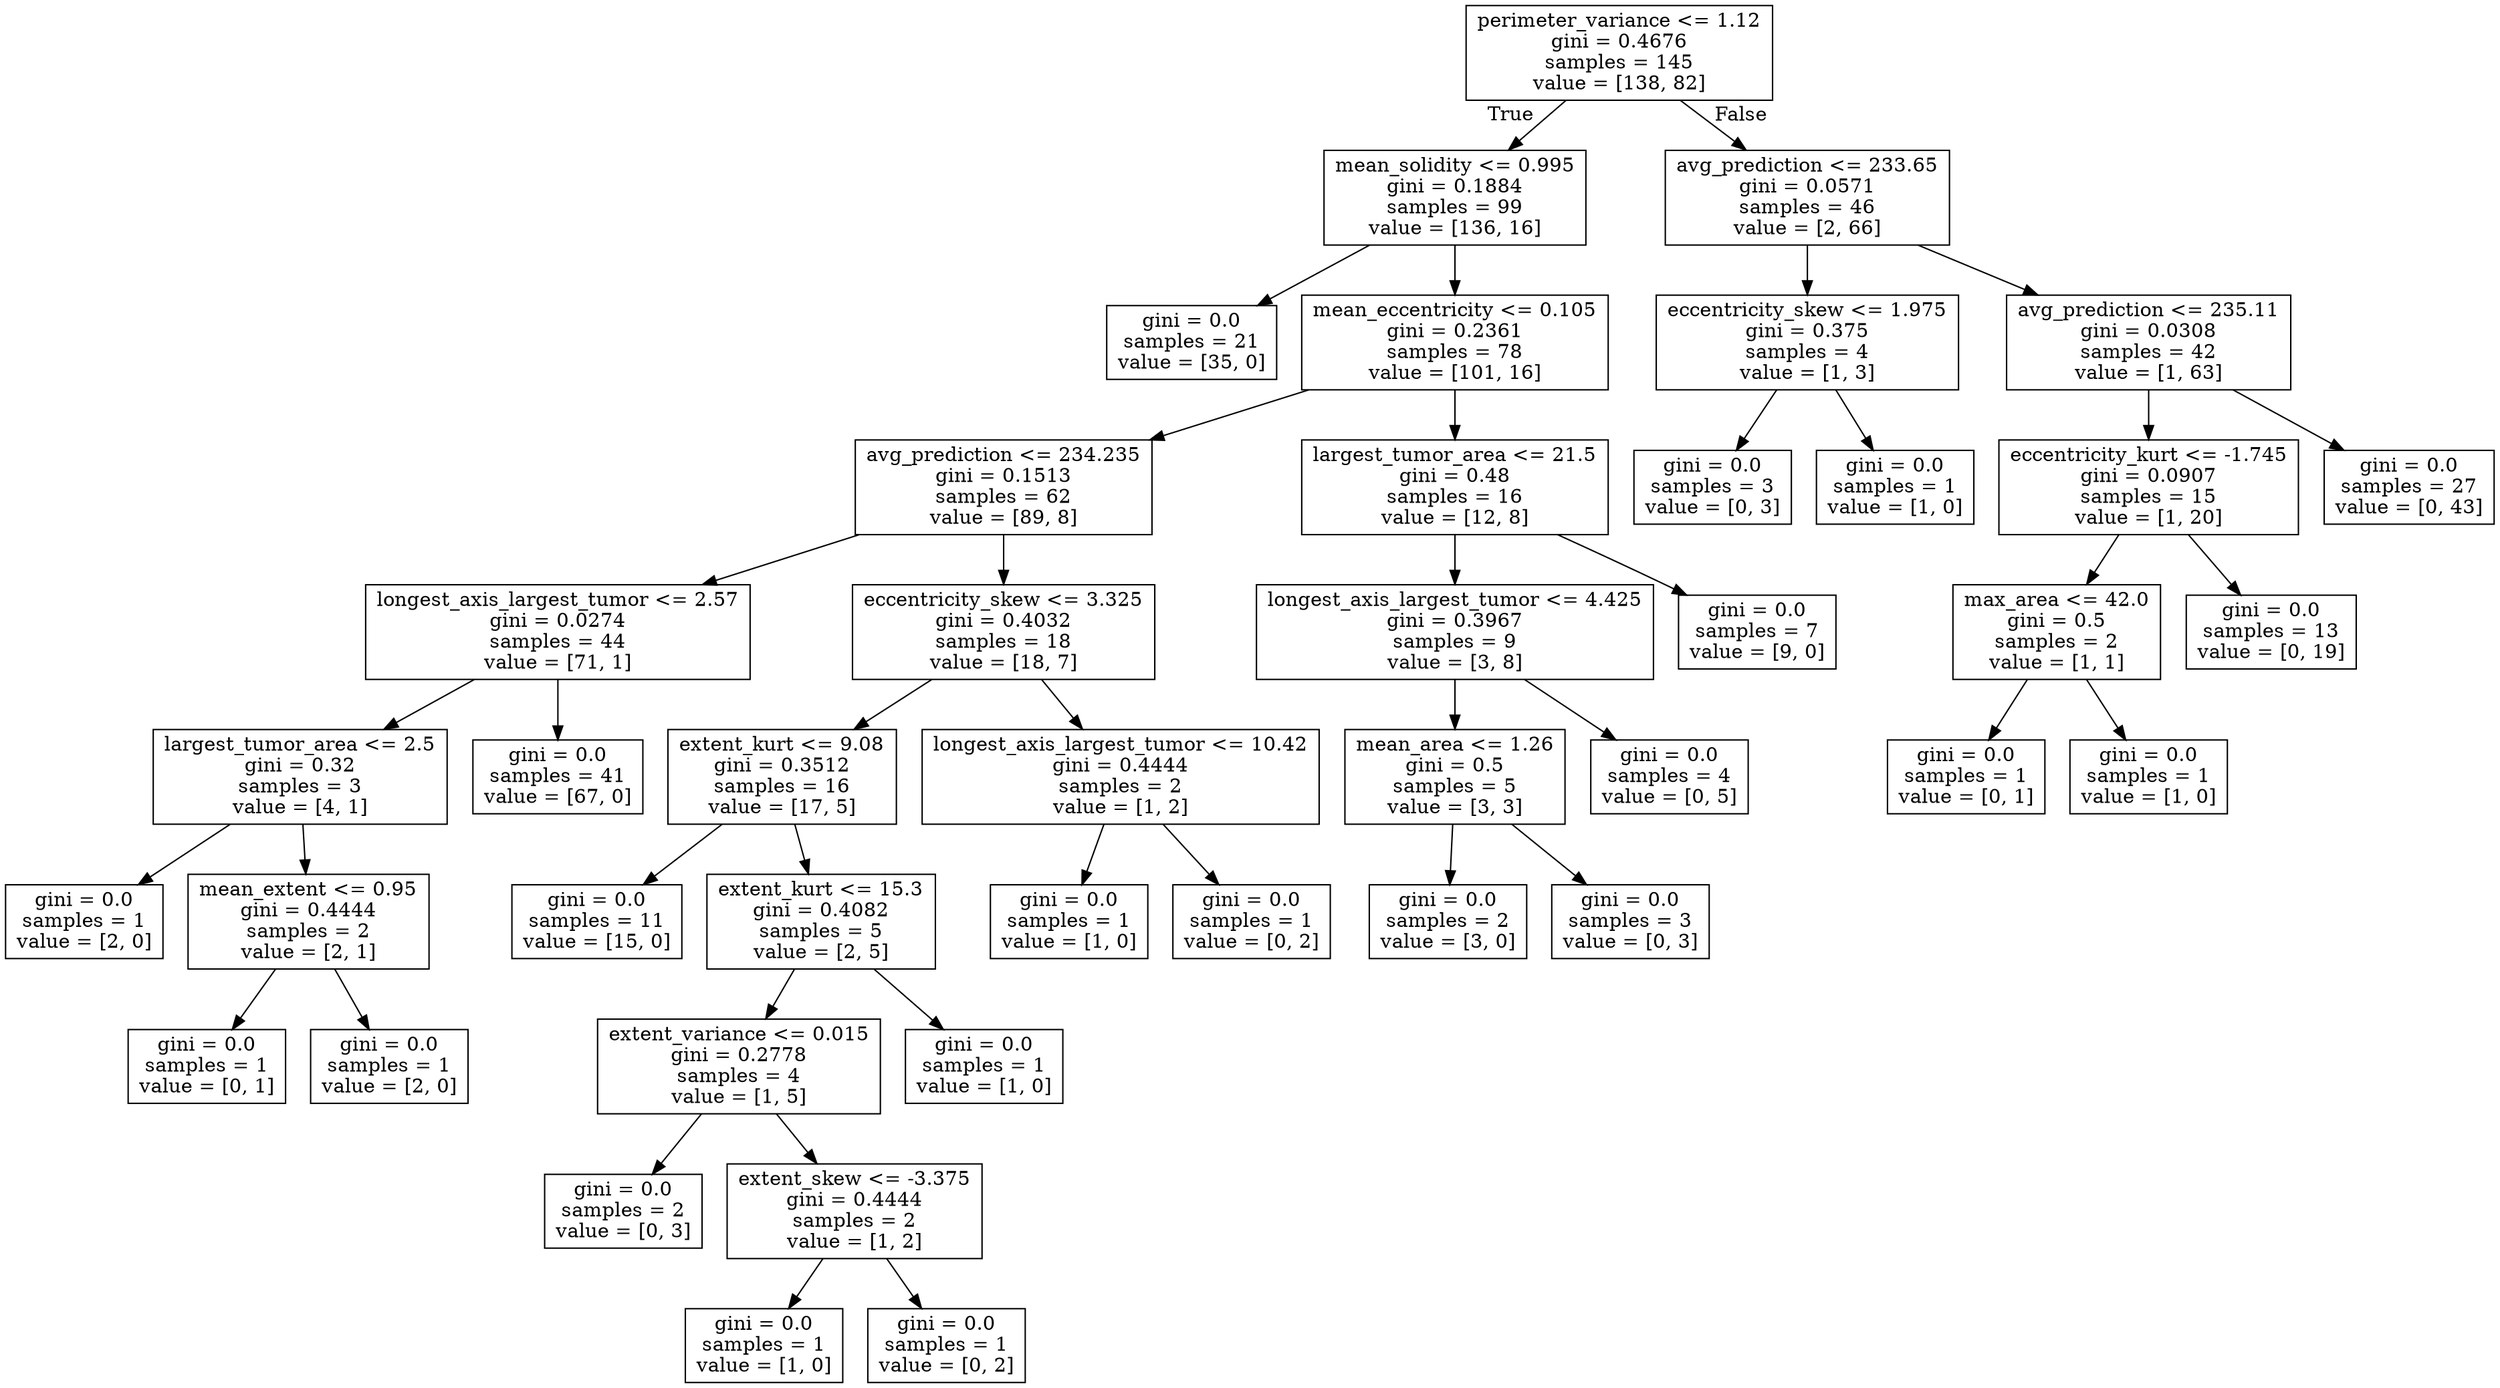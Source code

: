 digraph Tree {
node [shape=box] ;
0 [label="perimeter_variance <= 1.12\ngini = 0.4676\nsamples = 145\nvalue = [138, 82]"] ;
1 [label="mean_solidity <= 0.995\ngini = 0.1884\nsamples = 99\nvalue = [136, 16]"] ;
0 -> 1 [labeldistance=2.5, labelangle=45, headlabel="True"] ;
2 [label="gini = 0.0\nsamples = 21\nvalue = [35, 0]"] ;
1 -> 2 ;
3 [label="mean_eccentricity <= 0.105\ngini = 0.2361\nsamples = 78\nvalue = [101, 16]"] ;
1 -> 3 ;
4 [label="avg_prediction <= 234.235\ngini = 0.1513\nsamples = 62\nvalue = [89, 8]"] ;
3 -> 4 ;
5 [label="longest_axis_largest_tumor <= 2.57\ngini = 0.0274\nsamples = 44\nvalue = [71, 1]"] ;
4 -> 5 ;
6 [label="largest_tumor_area <= 2.5\ngini = 0.32\nsamples = 3\nvalue = [4, 1]"] ;
5 -> 6 ;
7 [label="gini = 0.0\nsamples = 1\nvalue = [2, 0]"] ;
6 -> 7 ;
8 [label="mean_extent <= 0.95\ngini = 0.4444\nsamples = 2\nvalue = [2, 1]"] ;
6 -> 8 ;
9 [label="gini = 0.0\nsamples = 1\nvalue = [0, 1]"] ;
8 -> 9 ;
10 [label="gini = 0.0\nsamples = 1\nvalue = [2, 0]"] ;
8 -> 10 ;
11 [label="gini = 0.0\nsamples = 41\nvalue = [67, 0]"] ;
5 -> 11 ;
12 [label="eccentricity_skew <= 3.325\ngini = 0.4032\nsamples = 18\nvalue = [18, 7]"] ;
4 -> 12 ;
13 [label="extent_kurt <= 9.08\ngini = 0.3512\nsamples = 16\nvalue = [17, 5]"] ;
12 -> 13 ;
14 [label="gini = 0.0\nsamples = 11\nvalue = [15, 0]"] ;
13 -> 14 ;
15 [label="extent_kurt <= 15.3\ngini = 0.4082\nsamples = 5\nvalue = [2, 5]"] ;
13 -> 15 ;
16 [label="extent_variance <= 0.015\ngini = 0.2778\nsamples = 4\nvalue = [1, 5]"] ;
15 -> 16 ;
17 [label="gini = 0.0\nsamples = 2\nvalue = [0, 3]"] ;
16 -> 17 ;
18 [label="extent_skew <= -3.375\ngini = 0.4444\nsamples = 2\nvalue = [1, 2]"] ;
16 -> 18 ;
19 [label="gini = 0.0\nsamples = 1\nvalue = [1, 0]"] ;
18 -> 19 ;
20 [label="gini = 0.0\nsamples = 1\nvalue = [0, 2]"] ;
18 -> 20 ;
21 [label="gini = 0.0\nsamples = 1\nvalue = [1, 0]"] ;
15 -> 21 ;
22 [label="longest_axis_largest_tumor <= 10.42\ngini = 0.4444\nsamples = 2\nvalue = [1, 2]"] ;
12 -> 22 ;
23 [label="gini = 0.0\nsamples = 1\nvalue = [1, 0]"] ;
22 -> 23 ;
24 [label="gini = 0.0\nsamples = 1\nvalue = [0, 2]"] ;
22 -> 24 ;
25 [label="largest_tumor_area <= 21.5\ngini = 0.48\nsamples = 16\nvalue = [12, 8]"] ;
3 -> 25 ;
26 [label="longest_axis_largest_tumor <= 4.425\ngini = 0.3967\nsamples = 9\nvalue = [3, 8]"] ;
25 -> 26 ;
27 [label="mean_area <= 1.26\ngini = 0.5\nsamples = 5\nvalue = [3, 3]"] ;
26 -> 27 ;
28 [label="gini = 0.0\nsamples = 2\nvalue = [3, 0]"] ;
27 -> 28 ;
29 [label="gini = 0.0\nsamples = 3\nvalue = [0, 3]"] ;
27 -> 29 ;
30 [label="gini = 0.0\nsamples = 4\nvalue = [0, 5]"] ;
26 -> 30 ;
31 [label="gini = 0.0\nsamples = 7\nvalue = [9, 0]"] ;
25 -> 31 ;
32 [label="avg_prediction <= 233.65\ngini = 0.0571\nsamples = 46\nvalue = [2, 66]"] ;
0 -> 32 [labeldistance=2.5, labelangle=-45, headlabel="False"] ;
33 [label="eccentricity_skew <= 1.975\ngini = 0.375\nsamples = 4\nvalue = [1, 3]"] ;
32 -> 33 ;
34 [label="gini = 0.0\nsamples = 3\nvalue = [0, 3]"] ;
33 -> 34 ;
35 [label="gini = 0.0\nsamples = 1\nvalue = [1, 0]"] ;
33 -> 35 ;
36 [label="avg_prediction <= 235.11\ngini = 0.0308\nsamples = 42\nvalue = [1, 63]"] ;
32 -> 36 ;
37 [label="eccentricity_kurt <= -1.745\ngini = 0.0907\nsamples = 15\nvalue = [1, 20]"] ;
36 -> 37 ;
38 [label="max_area <= 42.0\ngini = 0.5\nsamples = 2\nvalue = [1, 1]"] ;
37 -> 38 ;
39 [label="gini = 0.0\nsamples = 1\nvalue = [0, 1]"] ;
38 -> 39 ;
40 [label="gini = 0.0\nsamples = 1\nvalue = [1, 0]"] ;
38 -> 40 ;
41 [label="gini = 0.0\nsamples = 13\nvalue = [0, 19]"] ;
37 -> 41 ;
42 [label="gini = 0.0\nsamples = 27\nvalue = [0, 43]"] ;
36 -> 42 ;
}